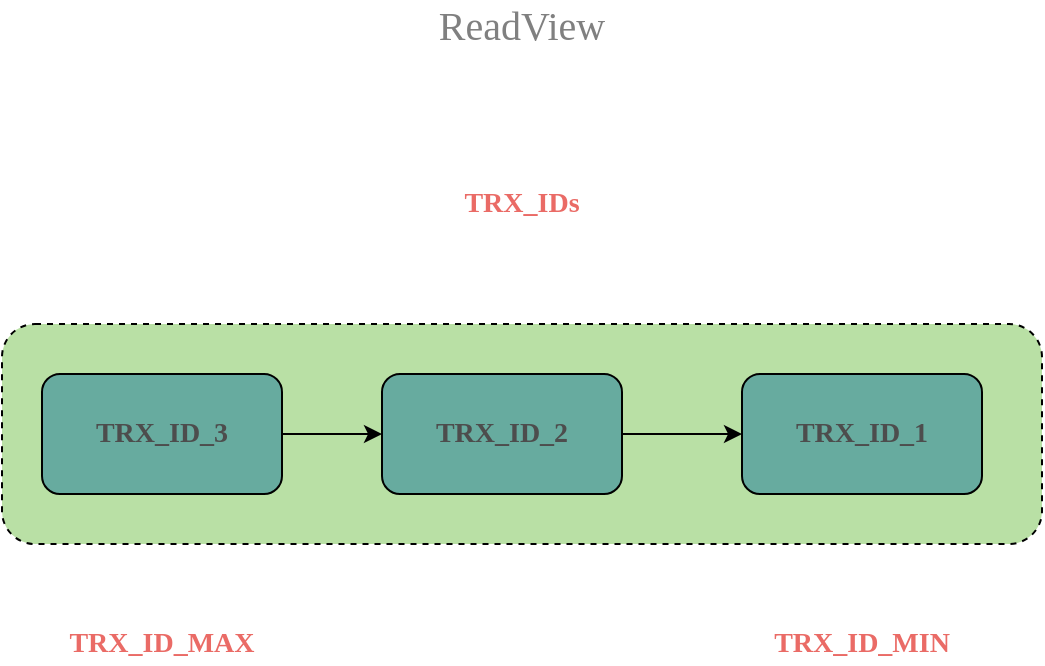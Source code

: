 <mxfile version="13.5.8" type="github"><diagram id="Oit7ptGmNTqeMbjRPOO4" name="第 1 页"><mxGraphModel dx="1422" dy="800" grid="1" gridSize="10" guides="1" tooltips="1" connect="1" arrows="1" fold="1" page="1" pageScale="1" pageWidth="827" pageHeight="1169" math="0" shadow="0"><root><mxCell id="0"/><mxCell id="1" parent="0"/><mxCell id="s9Uhv8KND-izojM3zLZM-1" value="" style="rounded=1;whiteSpace=wrap;html=1;fontFamily=Verdana;fontColor=#808080;dashed=1;fillColor=#B9E0A5;" vertex="1" parent="1"><mxGeometry x="560" y="380" width="520" height="110" as="geometry"/></mxCell><mxCell id="s9Uhv8KND-izojM3zLZM-5" value="" style="edgeStyle=orthogonalEdgeStyle;rounded=0;orthogonalLoop=1;jettySize=auto;html=1;fontFamily=Verdana;fontColor=#808080;" edge="1" parent="1" source="s9Uhv8KND-izojM3zLZM-2" target="s9Uhv8KND-izojM3zLZM-3"><mxGeometry relative="1" as="geometry"/></mxCell><mxCell id="s9Uhv8KND-izojM3zLZM-2" value="TRX_ID_3" style="rounded=1;whiteSpace=wrap;html=1;fontFamily=Verdana;fontSize=14;labelBorderColor=none;fillColor=#67AB9F;fontColor=#4D4D4D;fontStyle=1" vertex="1" parent="1"><mxGeometry x="580" y="405" width="120" height="60" as="geometry"/></mxCell><mxCell id="s9Uhv8KND-izojM3zLZM-6" value="" style="edgeStyle=orthogonalEdgeStyle;rounded=0;orthogonalLoop=1;jettySize=auto;html=1;fontFamily=Verdana;fontColor=#808080;" edge="1" parent="1" source="s9Uhv8KND-izojM3zLZM-3" target="s9Uhv8KND-izojM3zLZM-4"><mxGeometry relative="1" as="geometry"/></mxCell><mxCell id="s9Uhv8KND-izojM3zLZM-3" value="&lt;span style=&quot;font-size: 14px;&quot;&gt;TRX_ID_2&lt;/span&gt;" style="rounded=1;whiteSpace=wrap;html=1;fontFamily=Verdana;fontSize=14;labelBorderColor=none;fillColor=#67AB9F;fontColor=#4D4D4D;fontStyle=1" vertex="1" parent="1"><mxGeometry x="750" y="405" width="120" height="60" as="geometry"/></mxCell><mxCell id="s9Uhv8KND-izojM3zLZM-4" value="&lt;span style=&quot;font-size: 14px;&quot;&gt;TRX_ID_1&lt;/span&gt;" style="rounded=1;whiteSpace=wrap;html=1;fontFamily=Verdana;fontSize=14;labelBorderColor=none;fillColor=#67AB9F;fontColor=#4D4D4D;fontStyle=1" vertex="1" parent="1"><mxGeometry x="930" y="405" width="120" height="60" as="geometry"/></mxCell><mxCell id="s9Uhv8KND-izojM3zLZM-9" value="ReadView" style="text;html=1;strokeColor=none;fillColor=none;align=center;verticalAlign=middle;whiteSpace=wrap;rounded=0;fontFamily=Verdana;fontColor=#808080;fontSize=20;" vertex="1" parent="1"><mxGeometry x="800" y="220" width="40" height="20" as="geometry"/></mxCell><mxCell id="s9Uhv8KND-izojM3zLZM-10" value="TRX_IDs" style="text;html=1;strokeColor=none;fillColor=none;align=center;verticalAlign=middle;whiteSpace=wrap;rounded=0;fontFamily=Verdana;fontSize=14;fontColor=#EA6B66;fontStyle=1" vertex="1" parent="1"><mxGeometry x="800" y="310" width="40" height="20" as="geometry"/></mxCell><mxCell id="s9Uhv8KND-izojM3zLZM-11" value="TRX_ID_MAX" style="text;html=1;strokeColor=none;fillColor=none;align=center;verticalAlign=middle;whiteSpace=wrap;rounded=0;fontFamily=Verdana;fontSize=14;fontColor=#EA6B66;fontStyle=1" vertex="1" parent="1"><mxGeometry x="620" y="530" width="40" height="20" as="geometry"/></mxCell><mxCell id="s9Uhv8KND-izojM3zLZM-12" value="TRX_ID_MIN" style="text;html=1;strokeColor=none;fillColor=none;align=center;verticalAlign=middle;whiteSpace=wrap;rounded=0;fontFamily=Verdana;fontSize=14;fontColor=#EA6B66;fontStyle=1" vertex="1" parent="1"><mxGeometry x="970" y="530" width="40" height="20" as="geometry"/></mxCell></root></mxGraphModel></diagram></mxfile>